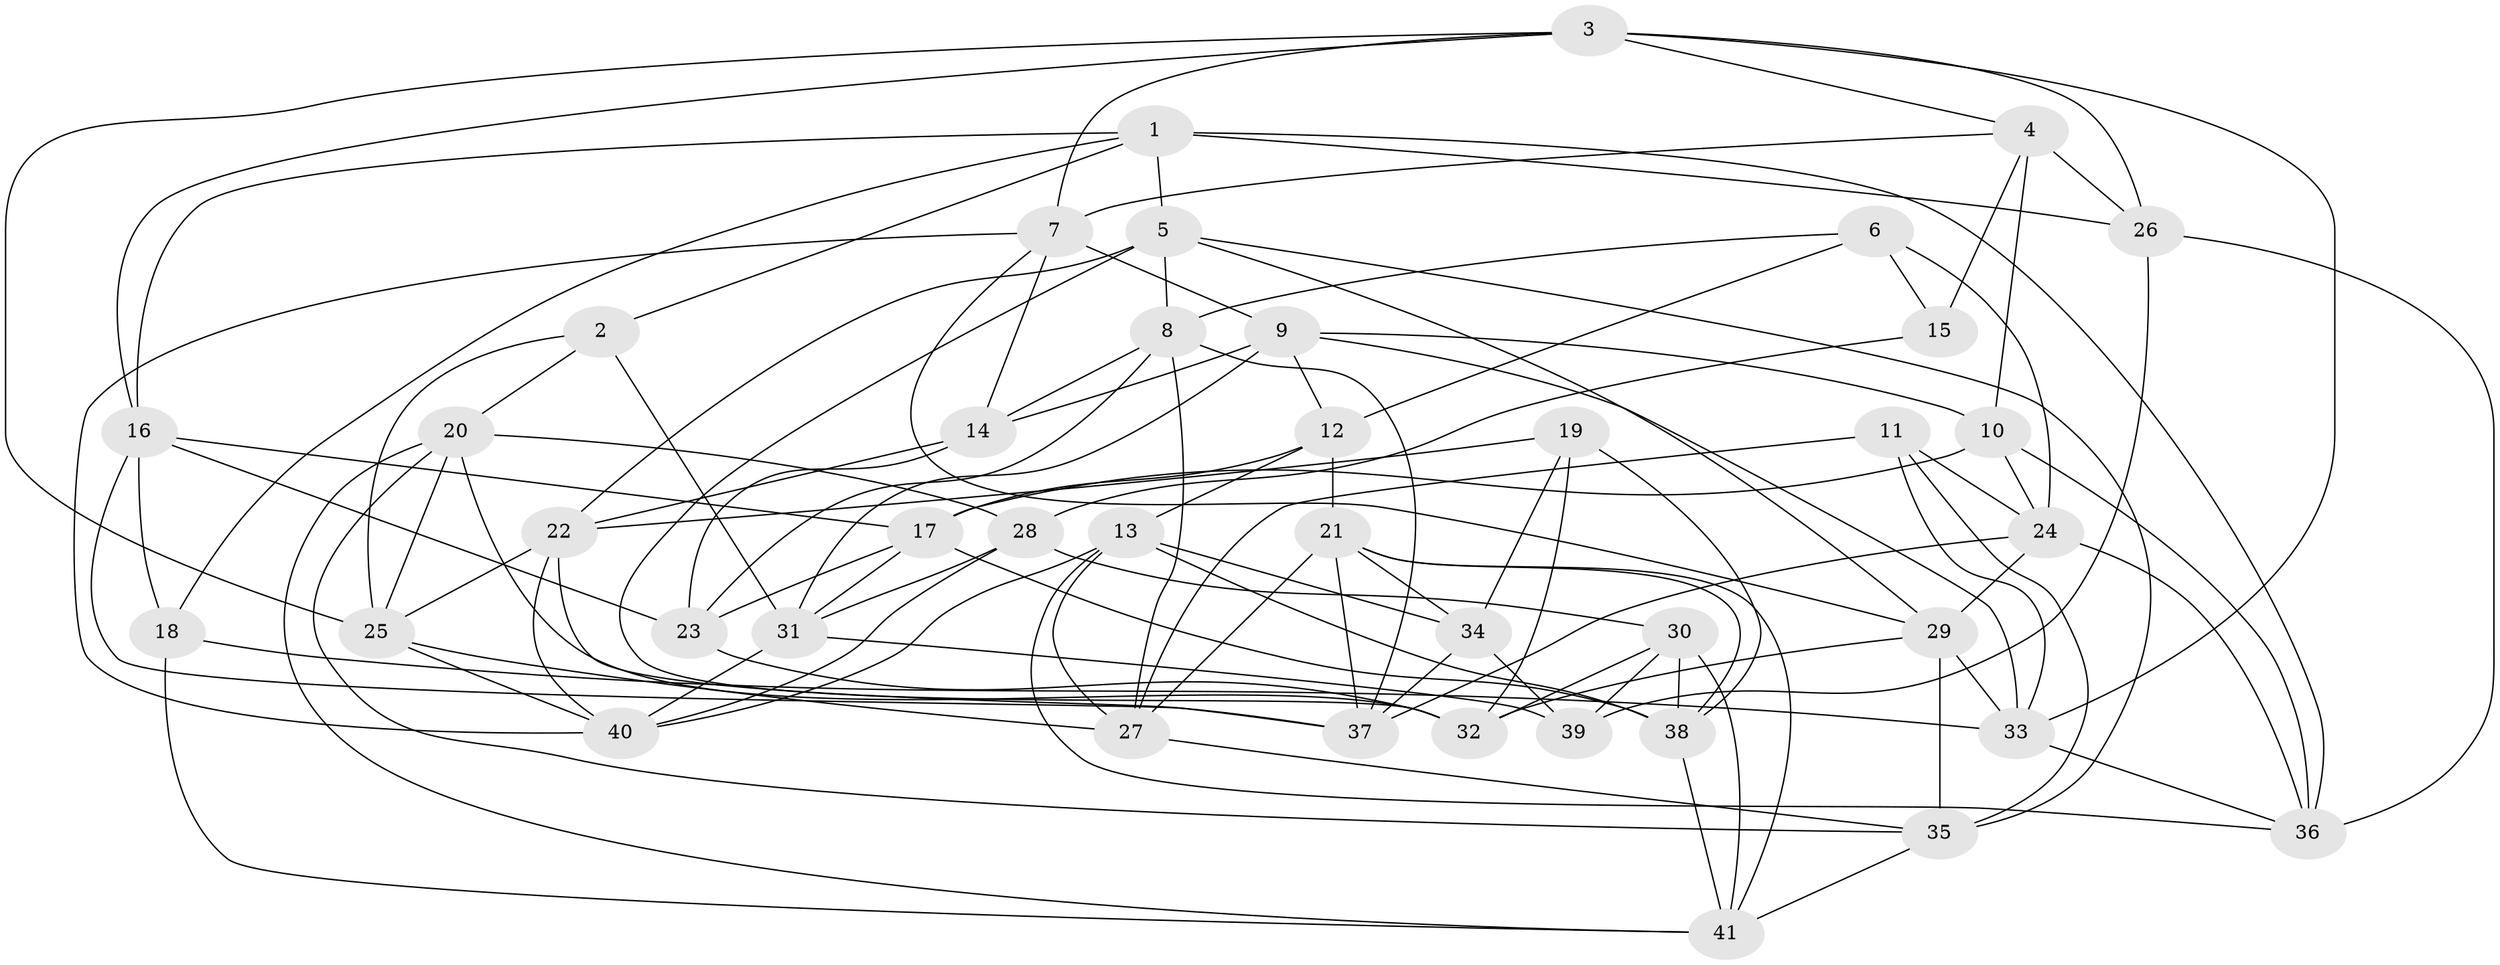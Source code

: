 // original degree distribution, {4: 1.0}
// Generated by graph-tools (version 1.1) at 2025/26/03/09/25 03:26:53]
// undirected, 41 vertices, 111 edges
graph export_dot {
graph [start="1"]
  node [color=gray90,style=filled];
  1;
  2;
  3;
  4;
  5;
  6;
  7;
  8;
  9;
  10;
  11;
  12;
  13;
  14;
  15;
  16;
  17;
  18;
  19;
  20;
  21;
  22;
  23;
  24;
  25;
  26;
  27;
  28;
  29;
  30;
  31;
  32;
  33;
  34;
  35;
  36;
  37;
  38;
  39;
  40;
  41;
  1 -- 2 [weight=1.0];
  1 -- 5 [weight=1.0];
  1 -- 16 [weight=1.0];
  1 -- 18 [weight=1.0];
  1 -- 26 [weight=1.0];
  1 -- 36 [weight=1.0];
  2 -- 20 [weight=1.0];
  2 -- 25 [weight=1.0];
  2 -- 31 [weight=1.0];
  3 -- 4 [weight=1.0];
  3 -- 7 [weight=1.0];
  3 -- 16 [weight=1.0];
  3 -- 25 [weight=1.0];
  3 -- 26 [weight=1.0];
  3 -- 33 [weight=1.0];
  4 -- 7 [weight=1.0];
  4 -- 10 [weight=2.0];
  4 -- 15 [weight=1.0];
  4 -- 26 [weight=1.0];
  5 -- 8 [weight=1.0];
  5 -- 22 [weight=1.0];
  5 -- 29 [weight=1.0];
  5 -- 32 [weight=1.0];
  5 -- 35 [weight=1.0];
  6 -- 8 [weight=1.0];
  6 -- 12 [weight=2.0];
  6 -- 15 [weight=2.0];
  6 -- 24 [weight=1.0];
  7 -- 9 [weight=1.0];
  7 -- 14 [weight=1.0];
  7 -- 29 [weight=1.0];
  7 -- 40 [weight=1.0];
  8 -- 14 [weight=1.0];
  8 -- 23 [weight=1.0];
  8 -- 27 [weight=1.0];
  8 -- 37 [weight=1.0];
  9 -- 10 [weight=1.0];
  9 -- 12 [weight=1.0];
  9 -- 14 [weight=1.0];
  9 -- 31 [weight=1.0];
  9 -- 33 [weight=1.0];
  10 -- 17 [weight=1.0];
  10 -- 24 [weight=1.0];
  10 -- 36 [weight=1.0];
  11 -- 24 [weight=1.0];
  11 -- 27 [weight=1.0];
  11 -- 33 [weight=1.0];
  11 -- 35 [weight=1.0];
  12 -- 13 [weight=1.0];
  12 -- 17 [weight=1.0];
  12 -- 21 [weight=1.0];
  13 -- 27 [weight=1.0];
  13 -- 34 [weight=1.0];
  13 -- 36 [weight=1.0];
  13 -- 38 [weight=1.0];
  13 -- 40 [weight=1.0];
  14 -- 22 [weight=1.0];
  14 -- 23 [weight=2.0];
  15 -- 28 [weight=1.0];
  16 -- 17 [weight=1.0];
  16 -- 18 [weight=1.0];
  16 -- 23 [weight=1.0];
  16 -- 37 [weight=1.0];
  17 -- 23 [weight=1.0];
  17 -- 31 [weight=1.0];
  17 -- 38 [weight=1.0];
  18 -- 33 [weight=1.0];
  18 -- 41 [weight=1.0];
  19 -- 22 [weight=1.0];
  19 -- 32 [weight=1.0];
  19 -- 34 [weight=1.0];
  19 -- 38 [weight=1.0];
  20 -- 25 [weight=1.0];
  20 -- 28 [weight=1.0];
  20 -- 32 [weight=1.0];
  20 -- 35 [weight=1.0];
  20 -- 41 [weight=1.0];
  21 -- 27 [weight=1.0];
  21 -- 34 [weight=1.0];
  21 -- 37 [weight=1.0];
  21 -- 38 [weight=1.0];
  21 -- 41 [weight=1.0];
  22 -- 25 [weight=1.0];
  22 -- 37 [weight=1.0];
  22 -- 40 [weight=1.0];
  23 -- 32 [weight=1.0];
  24 -- 29 [weight=1.0];
  24 -- 36 [weight=1.0];
  24 -- 37 [weight=1.0];
  25 -- 27 [weight=1.0];
  25 -- 40 [weight=1.0];
  26 -- 36 [weight=1.0];
  26 -- 39 [weight=2.0];
  27 -- 35 [weight=1.0];
  28 -- 30 [weight=2.0];
  28 -- 31 [weight=1.0];
  28 -- 40 [weight=1.0];
  29 -- 32 [weight=1.0];
  29 -- 33 [weight=1.0];
  29 -- 35 [weight=1.0];
  30 -- 32 [weight=1.0];
  30 -- 38 [weight=1.0];
  30 -- 39 [weight=1.0];
  30 -- 41 [weight=1.0];
  31 -- 39 [weight=1.0];
  31 -- 40 [weight=1.0];
  33 -- 36 [weight=1.0];
  34 -- 37 [weight=1.0];
  34 -- 39 [weight=2.0];
  35 -- 41 [weight=1.0];
  38 -- 41 [weight=1.0];
}
